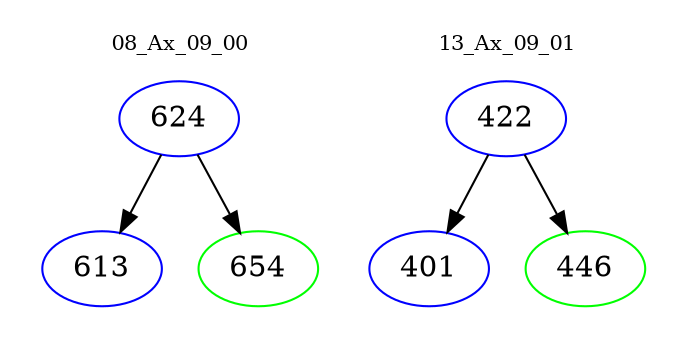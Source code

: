 digraph{
subgraph cluster_0 {
color = white
label = "08_Ax_09_00";
fontsize=10;
T0_624 [label="624", color="blue"]
T0_624 -> T0_613 [color="black"]
T0_613 [label="613", color="blue"]
T0_624 -> T0_654 [color="black"]
T0_654 [label="654", color="green"]
}
subgraph cluster_1 {
color = white
label = "13_Ax_09_01";
fontsize=10;
T1_422 [label="422", color="blue"]
T1_422 -> T1_401 [color="black"]
T1_401 [label="401", color="blue"]
T1_422 -> T1_446 [color="black"]
T1_446 [label="446", color="green"]
}
}
